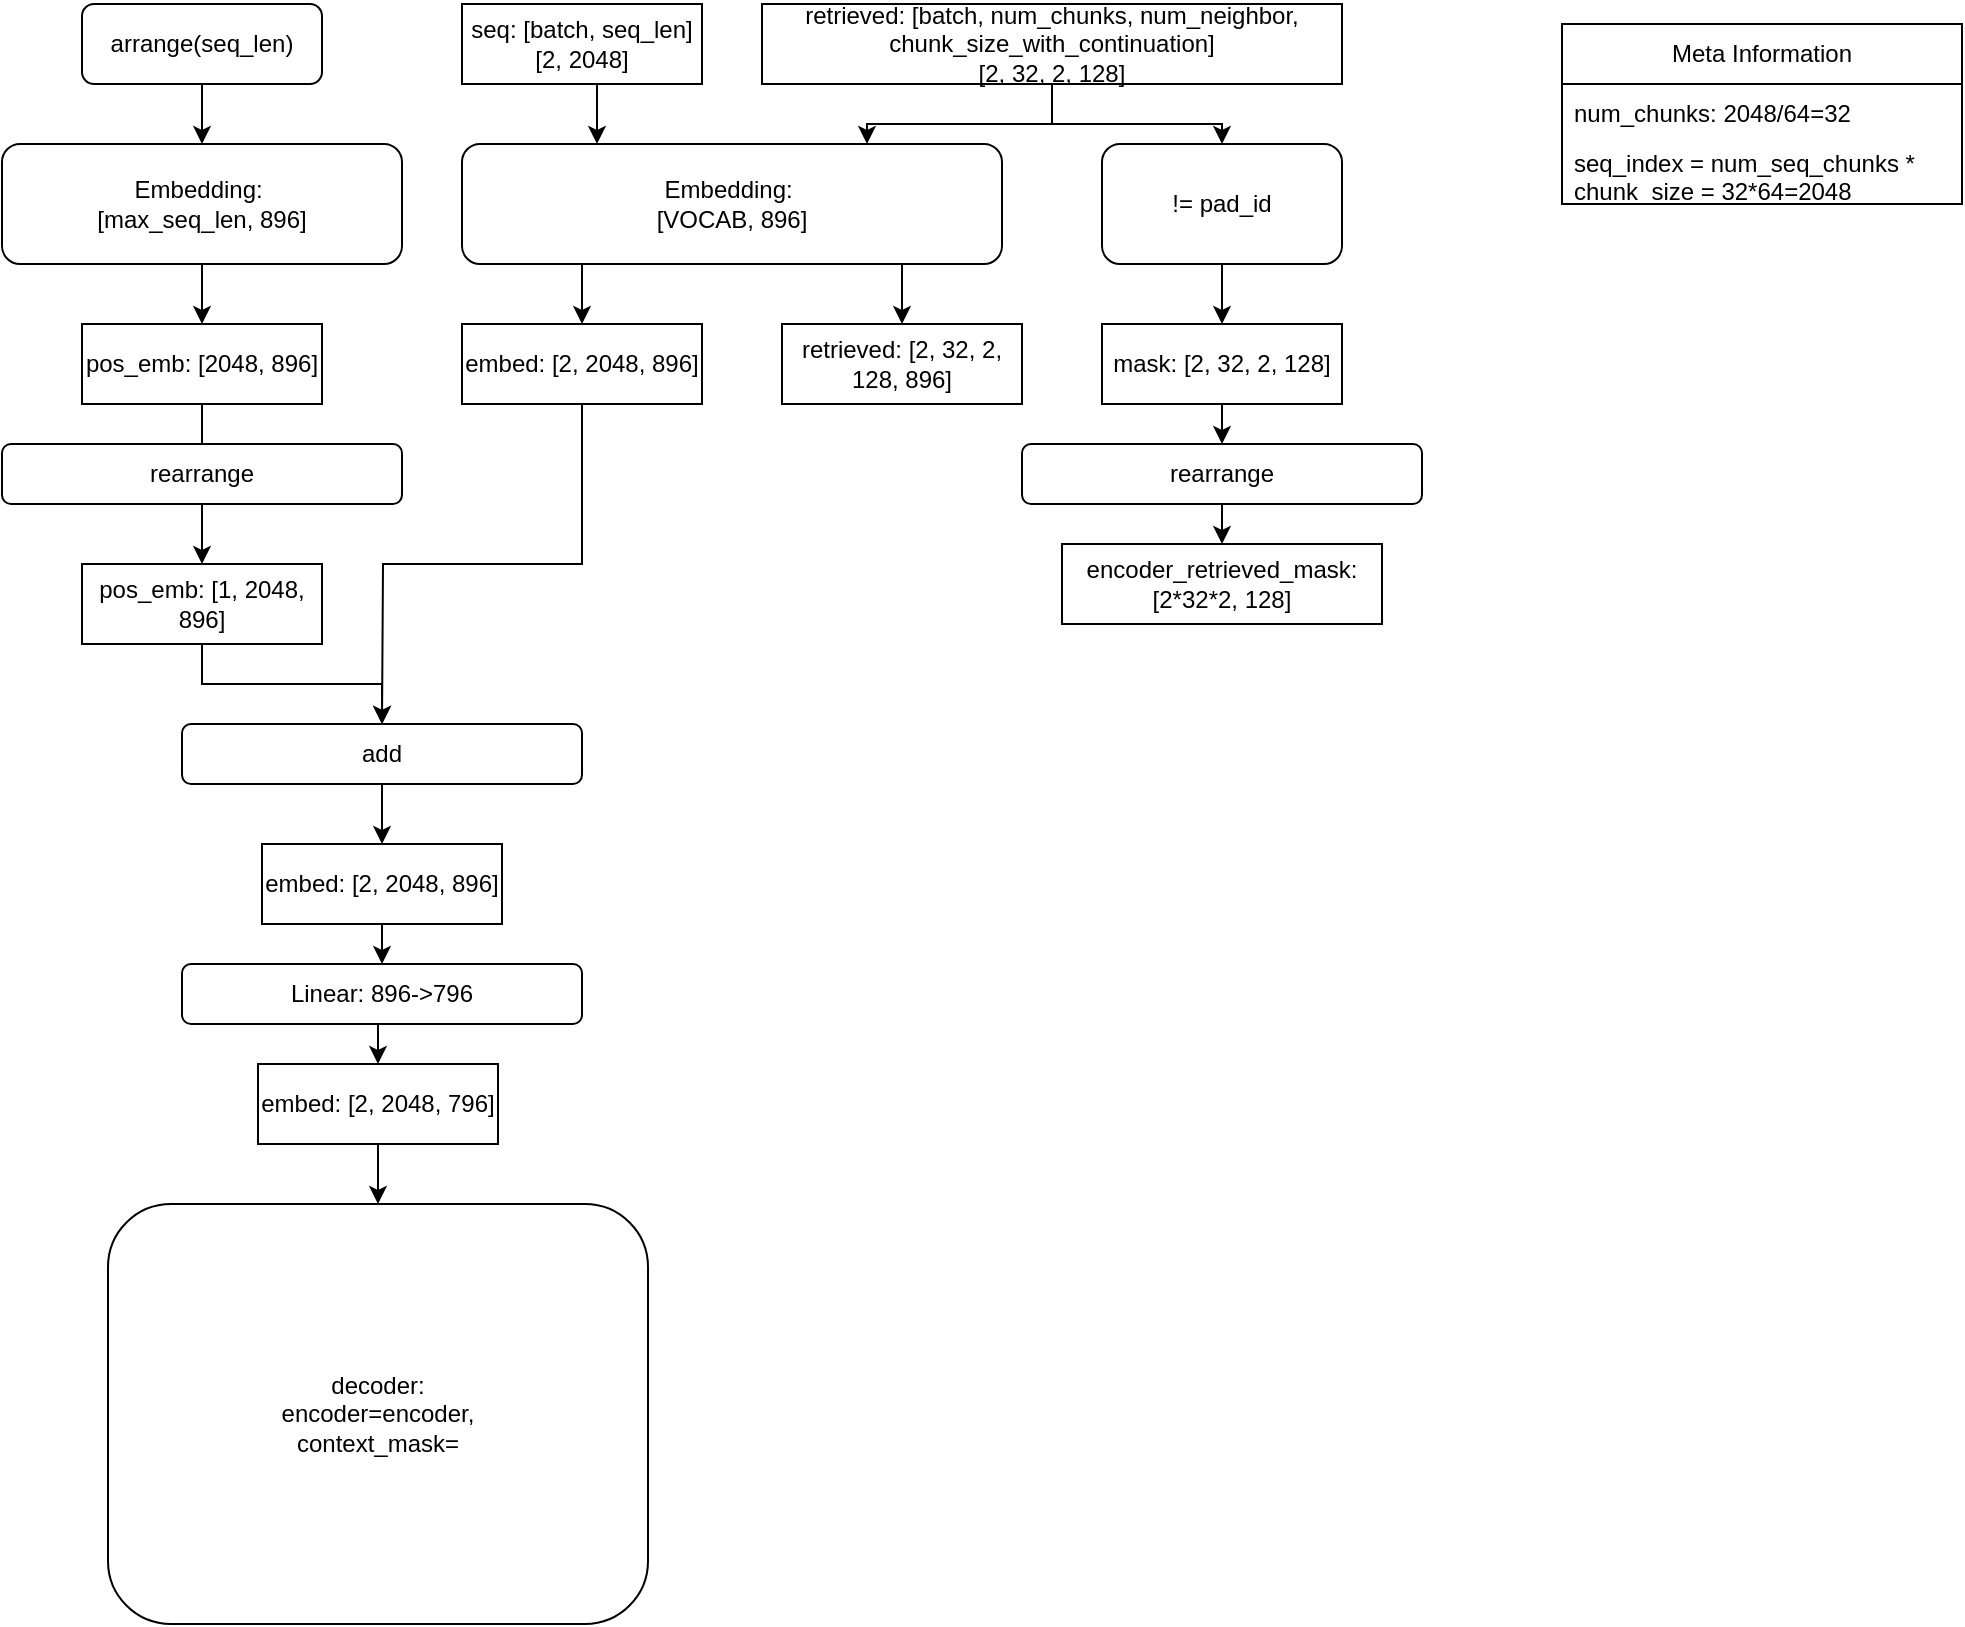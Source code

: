 <mxfile version="21.8.2" type="github">
  <diagram name="第 1 页" id="voQeae59uFrAf403KE_O">
    <mxGraphModel dx="2901" dy="1071" grid="1" gridSize="10" guides="1" tooltips="1" connect="1" arrows="1" fold="1" page="1" pageScale="1" pageWidth="827" pageHeight="1169" math="0" shadow="0">
      <root>
        <mxCell id="0" />
        <mxCell id="1" parent="0" />
        <mxCell id="Xp7Y2SF31okqukY9dUAG-3" style="edgeStyle=orthogonalEdgeStyle;rounded=0;orthogonalLoop=1;jettySize=auto;html=1;exitX=0.5;exitY=1;exitDx=0;exitDy=0;entryX=0.25;entryY=0;entryDx=0;entryDy=0;" edge="1" parent="1" source="Xp7Y2SF31okqukY9dUAG-1" target="Xp7Y2SF31okqukY9dUAG-5">
          <mxGeometry relative="1" as="geometry">
            <mxPoint x="130" y="150" as="targetPoint" />
          </mxGeometry>
        </mxCell>
        <mxCell id="Xp7Y2SF31okqukY9dUAG-1" value="seq: [batch, seq_len]&lt;br&gt;[2, 2048]" style="rounded=0;whiteSpace=wrap;html=1;" vertex="1" parent="1">
          <mxGeometry x="70" y="80" width="120" height="40" as="geometry" />
        </mxCell>
        <mxCell id="Xp7Y2SF31okqukY9dUAG-31" style="edgeStyle=orthogonalEdgeStyle;rounded=0;orthogonalLoop=1;jettySize=auto;html=1;exitX=0.5;exitY=1;exitDx=0;exitDy=0;" edge="1" parent="1" source="Xp7Y2SF31okqukY9dUAG-4">
          <mxGeometry relative="1" as="geometry">
            <mxPoint x="30" y="440" as="targetPoint" />
          </mxGeometry>
        </mxCell>
        <mxCell id="Xp7Y2SF31okqukY9dUAG-4" value="embed: [2, 2048, 896]" style="rounded=0;whiteSpace=wrap;html=1;" vertex="1" parent="1">
          <mxGeometry x="70" y="240" width="120" height="40" as="geometry" />
        </mxCell>
        <mxCell id="Xp7Y2SF31okqukY9dUAG-10" style="edgeStyle=orthogonalEdgeStyle;rounded=0;orthogonalLoop=1;jettySize=auto;html=1;exitX=0.25;exitY=1;exitDx=0;exitDy=0;entryX=0.5;entryY=0;entryDx=0;entryDy=0;" edge="1" parent="1" source="Xp7Y2SF31okqukY9dUAG-5" target="Xp7Y2SF31okqukY9dUAG-4">
          <mxGeometry relative="1" as="geometry" />
        </mxCell>
        <mxCell id="Xp7Y2SF31okqukY9dUAG-19" style="edgeStyle=orthogonalEdgeStyle;rounded=0;orthogonalLoop=1;jettySize=auto;html=1;exitX=0.75;exitY=1;exitDx=0;exitDy=0;entryX=0.5;entryY=0;entryDx=0;entryDy=0;" edge="1" parent="1" source="Xp7Y2SF31okqukY9dUAG-5" target="Xp7Y2SF31okqukY9dUAG-18">
          <mxGeometry relative="1" as="geometry" />
        </mxCell>
        <mxCell id="Xp7Y2SF31okqukY9dUAG-5" value="Embedding:&amp;nbsp;&lt;br&gt;[VOCAB, 896]" style="rounded=1;whiteSpace=wrap;html=1;" vertex="1" parent="1">
          <mxGeometry x="70" y="150" width="270" height="60" as="geometry" />
        </mxCell>
        <mxCell id="Xp7Y2SF31okqukY9dUAG-9" style="edgeStyle=orthogonalEdgeStyle;rounded=0;orthogonalLoop=1;jettySize=auto;html=1;exitX=0.5;exitY=1;exitDx=0;exitDy=0;" edge="1" parent="1" source="Xp7Y2SF31okqukY9dUAG-6" target="Xp7Y2SF31okqukY9dUAG-7">
          <mxGeometry relative="1" as="geometry" />
        </mxCell>
        <mxCell id="Xp7Y2SF31okqukY9dUAG-17" style="edgeStyle=orthogonalEdgeStyle;rounded=0;orthogonalLoop=1;jettySize=auto;html=1;exitX=0.5;exitY=1;exitDx=0;exitDy=0;entryX=0.75;entryY=0;entryDx=0;entryDy=0;" edge="1" parent="1" source="Xp7Y2SF31okqukY9dUAG-6" target="Xp7Y2SF31okqukY9dUAG-5">
          <mxGeometry relative="1" as="geometry" />
        </mxCell>
        <mxCell id="Xp7Y2SF31okqukY9dUAG-6" value="retrieved: [batch, num_chunks, num_neighbor, chunk_size_with_continuation]&lt;br&gt;[2, 32, 2, 128]" style="rounded=0;whiteSpace=wrap;html=1;" vertex="1" parent="1">
          <mxGeometry x="220" y="80" width="290" height="40" as="geometry" />
        </mxCell>
        <mxCell id="Xp7Y2SF31okqukY9dUAG-11" style="edgeStyle=orthogonalEdgeStyle;rounded=0;orthogonalLoop=1;jettySize=auto;html=1;exitX=0.5;exitY=1;exitDx=0;exitDy=0;entryX=0.5;entryY=0;entryDx=0;entryDy=0;" edge="1" parent="1" source="Xp7Y2SF31okqukY9dUAG-7" target="Xp7Y2SF31okqukY9dUAG-8">
          <mxGeometry relative="1" as="geometry" />
        </mxCell>
        <mxCell id="Xp7Y2SF31okqukY9dUAG-7" value="!= pad_id" style="rounded=1;whiteSpace=wrap;html=1;" vertex="1" parent="1">
          <mxGeometry x="390" y="150" width="120" height="60" as="geometry" />
        </mxCell>
        <mxCell id="Xp7Y2SF31okqukY9dUAG-37" style="edgeStyle=orthogonalEdgeStyle;rounded=0;orthogonalLoop=1;jettySize=auto;html=1;exitX=0.5;exitY=1;exitDx=0;exitDy=0;entryX=0.5;entryY=0;entryDx=0;entryDy=0;" edge="1" parent="1" source="Xp7Y2SF31okqukY9dUAG-8" target="Xp7Y2SF31okqukY9dUAG-35">
          <mxGeometry relative="1" as="geometry" />
        </mxCell>
        <mxCell id="Xp7Y2SF31okqukY9dUAG-8" value="mask: [2, 32, 2, 128]" style="rounded=0;whiteSpace=wrap;html=1;" vertex="1" parent="1">
          <mxGeometry x="390" y="240" width="120" height="40" as="geometry" />
        </mxCell>
        <mxCell id="Xp7Y2SF31okqukY9dUAG-12" value="Meta Information" style="swimlane;fontStyle=0;childLayout=stackLayout;horizontal=1;startSize=30;horizontalStack=0;resizeParent=1;resizeParentMax=0;resizeLast=0;collapsible=1;marginBottom=0;whiteSpace=wrap;html=1;" vertex="1" parent="1">
          <mxGeometry x="620" y="90" width="200" height="90" as="geometry" />
        </mxCell>
        <mxCell id="Xp7Y2SF31okqukY9dUAG-13" value="num_chunks: 2048/64=32" style="text;strokeColor=none;fillColor=none;align=left;verticalAlign=middle;spacingLeft=4;spacingRight=4;overflow=hidden;points=[[0,0.5],[1,0.5]];portConstraint=eastwest;rotatable=0;whiteSpace=wrap;html=1;" vertex="1" parent="Xp7Y2SF31okqukY9dUAG-12">
          <mxGeometry y="30" width="200" height="30" as="geometry" />
        </mxCell>
        <mxCell id="Xp7Y2SF31okqukY9dUAG-14" value="seq_index = num_seq_chunks * chunk_size = 32*64=2048" style="text;strokeColor=none;fillColor=none;align=left;verticalAlign=middle;spacingLeft=4;spacingRight=4;overflow=hidden;points=[[0,0.5],[1,0.5]];portConstraint=eastwest;rotatable=0;whiteSpace=wrap;html=1;" vertex="1" parent="Xp7Y2SF31okqukY9dUAG-12">
          <mxGeometry y="60" width="200" height="30" as="geometry" />
        </mxCell>
        <mxCell id="Xp7Y2SF31okqukY9dUAG-18" value="retrieved: [2, 32, 2, 128, 896]" style="rounded=0;whiteSpace=wrap;html=1;" vertex="1" parent="1">
          <mxGeometry x="230" y="240" width="120" height="40" as="geometry" />
        </mxCell>
        <mxCell id="Xp7Y2SF31okqukY9dUAG-23" value="" style="edgeStyle=orthogonalEdgeStyle;rounded=0;orthogonalLoop=1;jettySize=auto;html=1;" edge="1" parent="1" source="Xp7Y2SF31okqukY9dUAG-21" target="Xp7Y2SF31okqukY9dUAG-22">
          <mxGeometry relative="1" as="geometry" />
        </mxCell>
        <mxCell id="Xp7Y2SF31okqukY9dUAG-21" value="arrange(seq_len)" style="rounded=1;whiteSpace=wrap;html=1;" vertex="1" parent="1">
          <mxGeometry x="-120" y="80" width="120" height="40" as="geometry" />
        </mxCell>
        <mxCell id="Xp7Y2SF31okqukY9dUAG-25" style="edgeStyle=orthogonalEdgeStyle;rounded=0;orthogonalLoop=1;jettySize=auto;html=1;exitX=0.5;exitY=1;exitDx=0;exitDy=0;entryX=0.5;entryY=0;entryDx=0;entryDy=0;" edge="1" parent="1" source="Xp7Y2SF31okqukY9dUAG-22" target="Xp7Y2SF31okqukY9dUAG-24">
          <mxGeometry relative="1" as="geometry" />
        </mxCell>
        <mxCell id="Xp7Y2SF31okqukY9dUAG-22" value="Embedding:&amp;nbsp;&lt;br&gt;[max_seq_len, 896]" style="rounded=1;whiteSpace=wrap;html=1;" vertex="1" parent="1">
          <mxGeometry x="-160" y="150" width="200" height="60" as="geometry" />
        </mxCell>
        <mxCell id="Xp7Y2SF31okqukY9dUAG-28" value="" style="edgeStyle=orthogonalEdgeStyle;rounded=0;orthogonalLoop=1;jettySize=auto;html=1;" edge="1" parent="1" source="Xp7Y2SF31okqukY9dUAG-24" target="Xp7Y2SF31okqukY9dUAG-27">
          <mxGeometry relative="1" as="geometry" />
        </mxCell>
        <mxCell id="Xp7Y2SF31okqukY9dUAG-24" value="pos_emb: [2048, 896]" style="rounded=0;whiteSpace=wrap;html=1;" vertex="1" parent="1">
          <mxGeometry x="-120" y="240" width="120" height="40" as="geometry" />
        </mxCell>
        <mxCell id="Xp7Y2SF31okqukY9dUAG-26" value="rearrange" style="rounded=1;whiteSpace=wrap;html=1;" vertex="1" parent="1">
          <mxGeometry x="-160" y="300" width="200" height="30" as="geometry" />
        </mxCell>
        <mxCell id="Xp7Y2SF31okqukY9dUAG-30" style="edgeStyle=orthogonalEdgeStyle;rounded=0;orthogonalLoop=1;jettySize=auto;html=1;" edge="1" parent="1" source="Xp7Y2SF31okqukY9dUAG-27" target="Xp7Y2SF31okqukY9dUAG-29">
          <mxGeometry relative="1" as="geometry" />
        </mxCell>
        <mxCell id="Xp7Y2SF31okqukY9dUAG-27" value="pos_emb: [1, 2048, 896]" style="rounded=0;whiteSpace=wrap;html=1;" vertex="1" parent="1">
          <mxGeometry x="-120" y="360" width="120" height="40" as="geometry" />
        </mxCell>
        <mxCell id="Xp7Y2SF31okqukY9dUAG-33" value="" style="edgeStyle=orthogonalEdgeStyle;rounded=0;orthogonalLoop=1;jettySize=auto;html=1;" edge="1" parent="1" source="Xp7Y2SF31okqukY9dUAG-29" target="Xp7Y2SF31okqukY9dUAG-32">
          <mxGeometry relative="1" as="geometry" />
        </mxCell>
        <mxCell id="Xp7Y2SF31okqukY9dUAG-29" value="add" style="rounded=1;whiteSpace=wrap;html=1;" vertex="1" parent="1">
          <mxGeometry x="-70" y="440" width="200" height="30" as="geometry" />
        </mxCell>
        <mxCell id="Xp7Y2SF31okqukY9dUAG-43" style="edgeStyle=orthogonalEdgeStyle;rounded=0;orthogonalLoop=1;jettySize=auto;html=1;exitX=0.5;exitY=1;exitDx=0;exitDy=0;entryX=0.5;entryY=0;entryDx=0;entryDy=0;" edge="1" parent="1" source="Xp7Y2SF31okqukY9dUAG-32" target="Xp7Y2SF31okqukY9dUAG-39">
          <mxGeometry relative="1" as="geometry" />
        </mxCell>
        <mxCell id="Xp7Y2SF31okqukY9dUAG-32" value="embed: [2, 2048, 896]" style="rounded=0;whiteSpace=wrap;html=1;" vertex="1" parent="1">
          <mxGeometry x="-30" y="500" width="120" height="40" as="geometry" />
        </mxCell>
        <mxCell id="Xp7Y2SF31okqukY9dUAG-34" value="decoder:&lt;br&gt;encoder=encoder,&lt;br&gt;context_mask=" style="rounded=1;whiteSpace=wrap;html=1;" vertex="1" parent="1">
          <mxGeometry x="-107" y="680" width="270" height="210" as="geometry" />
        </mxCell>
        <mxCell id="Xp7Y2SF31okqukY9dUAG-38" style="edgeStyle=orthogonalEdgeStyle;rounded=0;orthogonalLoop=1;jettySize=auto;html=1;exitX=0.5;exitY=1;exitDx=0;exitDy=0;entryX=0.5;entryY=0;entryDx=0;entryDy=0;" edge="1" parent="1" source="Xp7Y2SF31okqukY9dUAG-35" target="Xp7Y2SF31okqukY9dUAG-36">
          <mxGeometry relative="1" as="geometry" />
        </mxCell>
        <mxCell id="Xp7Y2SF31okqukY9dUAG-35" value="rearrange" style="rounded=1;whiteSpace=wrap;html=1;" vertex="1" parent="1">
          <mxGeometry x="350" y="300" width="200" height="30" as="geometry" />
        </mxCell>
        <mxCell id="Xp7Y2SF31okqukY9dUAG-36" value="encoder_retrieved_mask:[2*32*2, 128]" style="rounded=0;whiteSpace=wrap;html=1;" vertex="1" parent="1">
          <mxGeometry x="370" y="350" width="160" height="40" as="geometry" />
        </mxCell>
        <mxCell id="Xp7Y2SF31okqukY9dUAG-44" style="edgeStyle=orthogonalEdgeStyle;rounded=0;orthogonalLoop=1;jettySize=auto;html=1;exitX=0.5;exitY=1;exitDx=0;exitDy=0;entryX=0.5;entryY=0;entryDx=0;entryDy=0;" edge="1" parent="1" source="Xp7Y2SF31okqukY9dUAG-39" target="Xp7Y2SF31okqukY9dUAG-40">
          <mxGeometry relative="1" as="geometry" />
        </mxCell>
        <mxCell id="Xp7Y2SF31okqukY9dUAG-39" value="Linear: 896-&amp;gt;796" style="rounded=1;whiteSpace=wrap;html=1;" vertex="1" parent="1">
          <mxGeometry x="-70" y="560" width="200" height="30" as="geometry" />
        </mxCell>
        <mxCell id="Xp7Y2SF31okqukY9dUAG-46" value="" style="edgeStyle=orthogonalEdgeStyle;rounded=0;orthogonalLoop=1;jettySize=auto;html=1;" edge="1" parent="1" source="Xp7Y2SF31okqukY9dUAG-40" target="Xp7Y2SF31okqukY9dUAG-34">
          <mxGeometry relative="1" as="geometry" />
        </mxCell>
        <mxCell id="Xp7Y2SF31okqukY9dUAG-40" value="embed: [2, 2048, 796]" style="rounded=0;whiteSpace=wrap;html=1;" vertex="1" parent="1">
          <mxGeometry x="-32" y="610" width="120" height="40" as="geometry" />
        </mxCell>
      </root>
    </mxGraphModel>
  </diagram>
</mxfile>
